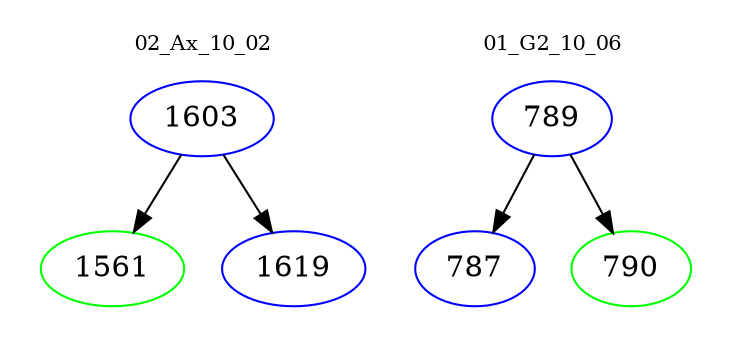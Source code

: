 digraph{
subgraph cluster_0 {
color = white
label = "02_Ax_10_02";
fontsize=10;
T0_1603 [label="1603", color="blue"]
T0_1603 -> T0_1561 [color="black"]
T0_1561 [label="1561", color="green"]
T0_1603 -> T0_1619 [color="black"]
T0_1619 [label="1619", color="blue"]
}
subgraph cluster_1 {
color = white
label = "01_G2_10_06";
fontsize=10;
T1_789 [label="789", color="blue"]
T1_789 -> T1_787 [color="black"]
T1_787 [label="787", color="blue"]
T1_789 -> T1_790 [color="black"]
T1_790 [label="790", color="green"]
}
}

